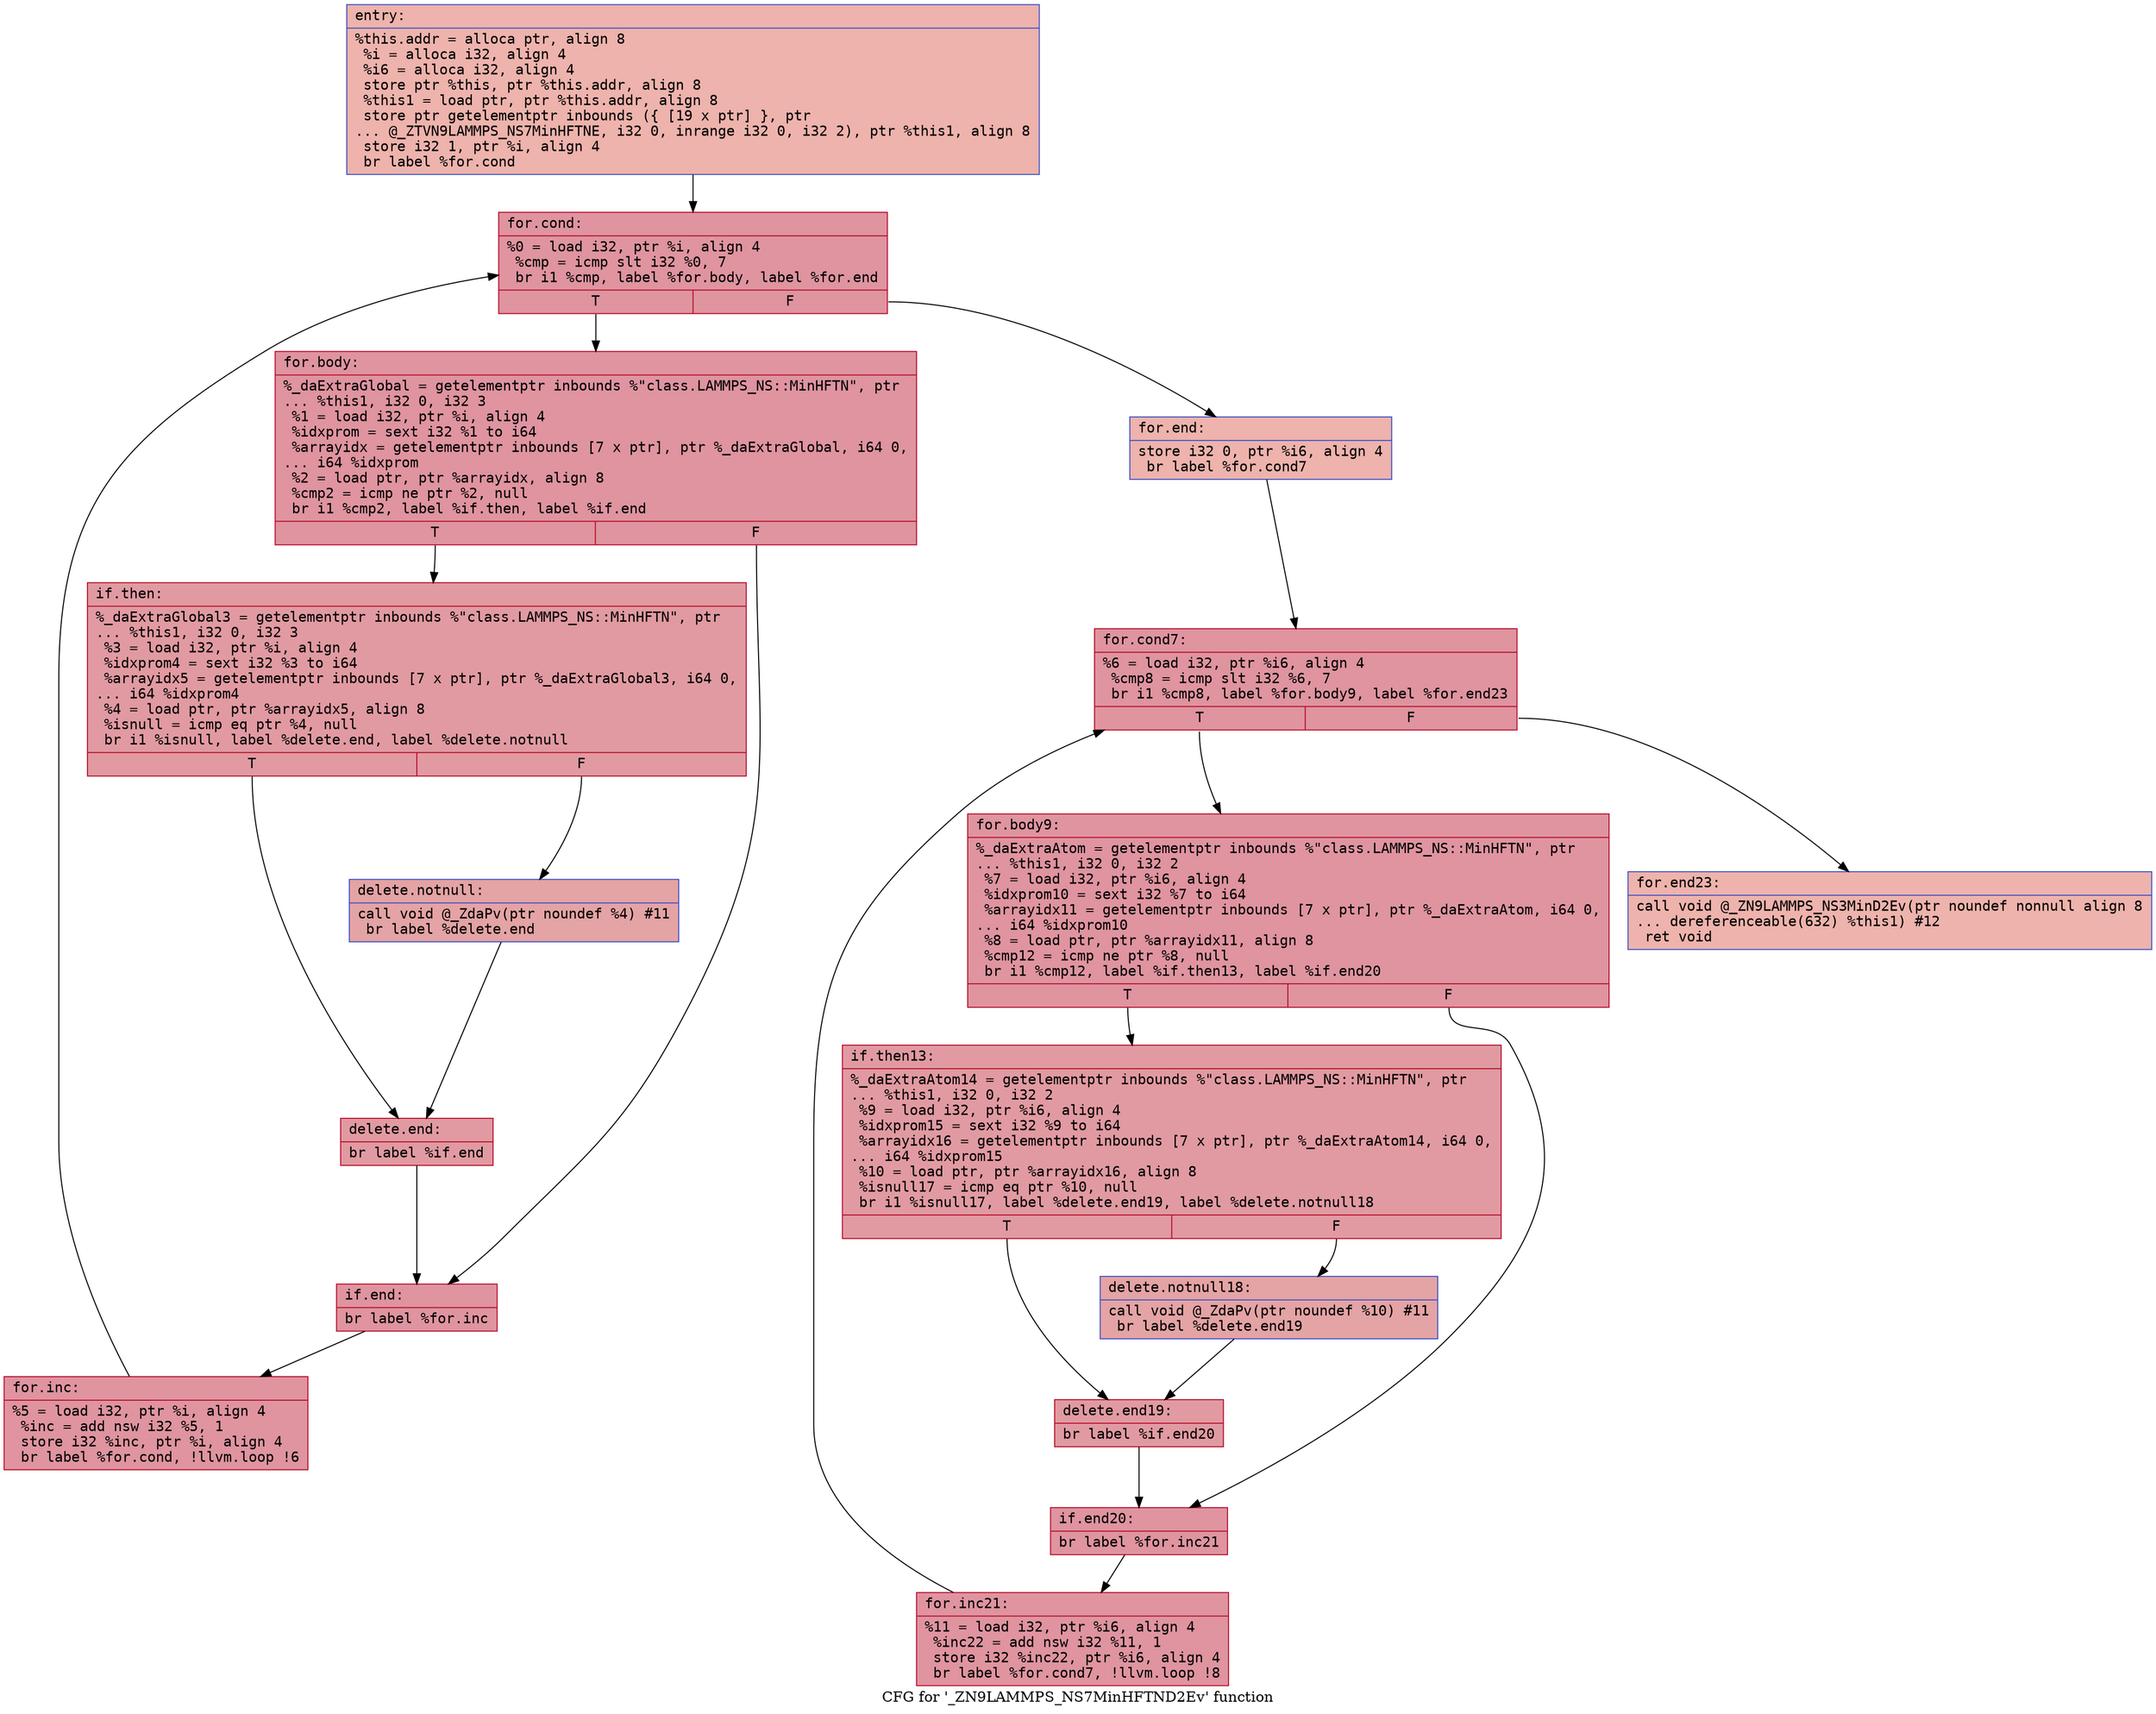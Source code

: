 digraph "CFG for '_ZN9LAMMPS_NS7MinHFTND2Ev' function" {
	label="CFG for '_ZN9LAMMPS_NS7MinHFTND2Ev' function";

	Node0x556e84461fd0 [shape=record,color="#3d50c3ff", style=filled, fillcolor="#d6524470" fontname="Courier",label="{entry:\l|  %this.addr = alloca ptr, align 8\l  %i = alloca i32, align 4\l  %i6 = alloca i32, align 4\l  store ptr %this, ptr %this.addr, align 8\l  %this1 = load ptr, ptr %this.addr, align 8\l  store ptr getelementptr inbounds (\{ [19 x ptr] \}, ptr\l... @_ZTVN9LAMMPS_NS7MinHFTNE, i32 0, inrange i32 0, i32 2), ptr %this1, align 8\l  store i32 1, ptr %i, align 4\l  br label %for.cond\l}"];
	Node0x556e84461fd0 -> Node0x556e844623a0[tooltip="entry -> for.cond\nProbability 100.00%" ];
	Node0x556e844623a0 [shape=record,color="#b70d28ff", style=filled, fillcolor="#b70d2870" fontname="Courier",label="{for.cond:\l|  %0 = load i32, ptr %i, align 4\l  %cmp = icmp slt i32 %0, 7\l  br i1 %cmp, label %for.body, label %for.end\l|{<s0>T|<s1>F}}"];
	Node0x556e844623a0:s0 -> Node0x556e84462590[tooltip="for.cond -> for.body\nProbability 96.88%" ];
	Node0x556e844623a0:s1 -> Node0x556e844625e0[tooltip="for.cond -> for.end\nProbability 3.12%" ];
	Node0x556e84462590 [shape=record,color="#b70d28ff", style=filled, fillcolor="#b70d2870" fontname="Courier",label="{for.body:\l|  %_daExtraGlobal = getelementptr inbounds %\"class.LAMMPS_NS::MinHFTN\", ptr\l... %this1, i32 0, i32 3\l  %1 = load i32, ptr %i, align 4\l  %idxprom = sext i32 %1 to i64\l  %arrayidx = getelementptr inbounds [7 x ptr], ptr %_daExtraGlobal, i64 0,\l... i64 %idxprom\l  %2 = load ptr, ptr %arrayidx, align 8\l  %cmp2 = icmp ne ptr %2, null\l  br i1 %cmp2, label %if.then, label %if.end\l|{<s0>T|<s1>F}}"];
	Node0x556e84462590:s0 -> Node0x556e84462c20[tooltip="for.body -> if.then\nProbability 62.50%" ];
	Node0x556e84462590:s1 -> Node0x556e84462c70[tooltip="for.body -> if.end\nProbability 37.50%" ];
	Node0x556e84462c20 [shape=record,color="#b70d28ff", style=filled, fillcolor="#bb1b2c70" fontname="Courier",label="{if.then:\l|  %_daExtraGlobal3 = getelementptr inbounds %\"class.LAMMPS_NS::MinHFTN\", ptr\l... %this1, i32 0, i32 3\l  %3 = load i32, ptr %i, align 4\l  %idxprom4 = sext i32 %3 to i64\l  %arrayidx5 = getelementptr inbounds [7 x ptr], ptr %_daExtraGlobal3, i64 0,\l... i64 %idxprom4\l  %4 = load ptr, ptr %arrayidx5, align 8\l  %isnull = icmp eq ptr %4, null\l  br i1 %isnull, label %delete.end, label %delete.notnull\l|{<s0>T|<s1>F}}"];
	Node0x556e84462c20:s0 -> Node0x556e844631a0[tooltip="if.then -> delete.end\nProbability 37.50%" ];
	Node0x556e84462c20:s1 -> Node0x556e84463220[tooltip="if.then -> delete.notnull\nProbability 62.50%" ];
	Node0x556e84463220 [shape=record,color="#3d50c3ff", style=filled, fillcolor="#c32e3170" fontname="Courier",label="{delete.notnull:\l|  call void @_ZdaPv(ptr noundef %4) #11\l  br label %delete.end\l}"];
	Node0x556e84463220 -> Node0x556e844631a0[tooltip="delete.notnull -> delete.end\nProbability 100.00%" ];
	Node0x556e844631a0 [shape=record,color="#b70d28ff", style=filled, fillcolor="#bb1b2c70" fontname="Courier",label="{delete.end:\l|  br label %if.end\l}"];
	Node0x556e844631a0 -> Node0x556e84462c70[tooltip="delete.end -> if.end\nProbability 100.00%" ];
	Node0x556e84462c70 [shape=record,color="#b70d28ff", style=filled, fillcolor="#b70d2870" fontname="Courier",label="{if.end:\l|  br label %for.inc\l}"];
	Node0x556e84462c70 -> Node0x556e84463640[tooltip="if.end -> for.inc\nProbability 100.00%" ];
	Node0x556e84463640 [shape=record,color="#b70d28ff", style=filled, fillcolor="#b70d2870" fontname="Courier",label="{for.inc:\l|  %5 = load i32, ptr %i, align 4\l  %inc = add nsw i32 %5, 1\l  store i32 %inc, ptr %i, align 4\l  br label %for.cond, !llvm.loop !6\l}"];
	Node0x556e84463640 -> Node0x556e844623a0[tooltip="for.inc -> for.cond\nProbability 100.00%" ];
	Node0x556e844625e0 [shape=record,color="#3d50c3ff", style=filled, fillcolor="#d6524470" fontname="Courier",label="{for.end:\l|  store i32 0, ptr %i6, align 4\l  br label %for.cond7\l}"];
	Node0x556e844625e0 -> Node0x556e84463b30[tooltip="for.end -> for.cond7\nProbability 100.00%" ];
	Node0x556e84463b30 [shape=record,color="#b70d28ff", style=filled, fillcolor="#b70d2870" fontname="Courier",label="{for.cond7:\l|  %6 = load i32, ptr %i6, align 4\l  %cmp8 = icmp slt i32 %6, 7\l  br i1 %cmp8, label %for.body9, label %for.end23\l|{<s0>T|<s1>F}}"];
	Node0x556e84463b30:s0 -> Node0x556e84464070[tooltip="for.cond7 -> for.body9\nProbability 96.88%" ];
	Node0x556e84463b30:s1 -> Node0x556e844640f0[tooltip="for.cond7 -> for.end23\nProbability 3.12%" ];
	Node0x556e84464070 [shape=record,color="#b70d28ff", style=filled, fillcolor="#b70d2870" fontname="Courier",label="{for.body9:\l|  %_daExtraAtom = getelementptr inbounds %\"class.LAMMPS_NS::MinHFTN\", ptr\l... %this1, i32 0, i32 2\l  %7 = load i32, ptr %i6, align 4\l  %idxprom10 = sext i32 %7 to i64\l  %arrayidx11 = getelementptr inbounds [7 x ptr], ptr %_daExtraAtom, i64 0,\l... i64 %idxprom10\l  %8 = load ptr, ptr %arrayidx11, align 8\l  %cmp12 = icmp ne ptr %8, null\l  br i1 %cmp12, label %if.then13, label %if.end20\l|{<s0>T|<s1>F}}"];
	Node0x556e84464070:s0 -> Node0x556e84464650[tooltip="for.body9 -> if.then13\nProbability 62.50%" ];
	Node0x556e84464070:s1 -> Node0x556e844646d0[tooltip="for.body9 -> if.end20\nProbability 37.50%" ];
	Node0x556e84464650 [shape=record,color="#b70d28ff", style=filled, fillcolor="#bb1b2c70" fontname="Courier",label="{if.then13:\l|  %_daExtraAtom14 = getelementptr inbounds %\"class.LAMMPS_NS::MinHFTN\", ptr\l... %this1, i32 0, i32 2\l  %9 = load i32, ptr %i6, align 4\l  %idxprom15 = sext i32 %9 to i64\l  %arrayidx16 = getelementptr inbounds [7 x ptr], ptr %_daExtraAtom14, i64 0,\l... i64 %idxprom15\l  %10 = load ptr, ptr %arrayidx16, align 8\l  %isnull17 = icmp eq ptr %10, null\l  br i1 %isnull17, label %delete.end19, label %delete.notnull18\l|{<s0>T|<s1>F}}"];
	Node0x556e84464650:s0 -> Node0x556e84460440[tooltip="if.then13 -> delete.end19\nProbability 37.50%" ];
	Node0x556e84464650:s1 -> Node0x556e844604f0[tooltip="if.then13 -> delete.notnull18\nProbability 62.50%" ];
	Node0x556e844604f0 [shape=record,color="#3d50c3ff", style=filled, fillcolor="#c32e3170" fontname="Courier",label="{delete.notnull18:\l|  call void @_ZdaPv(ptr noundef %10) #11\l  br label %delete.end19\l}"];
	Node0x556e844604f0 -> Node0x556e84460440[tooltip="delete.notnull18 -> delete.end19\nProbability 100.00%" ];
	Node0x556e84460440 [shape=record,color="#b70d28ff", style=filled, fillcolor="#bb1b2c70" fontname="Courier",label="{delete.end19:\l|  br label %if.end20\l}"];
	Node0x556e84460440 -> Node0x556e844646d0[tooltip="delete.end19 -> if.end20\nProbability 100.00%" ];
	Node0x556e844646d0 [shape=record,color="#b70d28ff", style=filled, fillcolor="#b70d2870" fontname="Courier",label="{if.end20:\l|  br label %for.inc21\l}"];
	Node0x556e844646d0 -> Node0x556e844608c0[tooltip="if.end20 -> for.inc21\nProbability 100.00%" ];
	Node0x556e844608c0 [shape=record,color="#b70d28ff", style=filled, fillcolor="#b70d2870" fontname="Courier",label="{for.inc21:\l|  %11 = load i32, ptr %i6, align 4\l  %inc22 = add nsw i32 %11, 1\l  store i32 %inc22, ptr %i6, align 4\l  br label %for.cond7, !llvm.loop !8\l}"];
	Node0x556e844608c0 -> Node0x556e84463b30[tooltip="for.inc21 -> for.cond7\nProbability 100.00%" ];
	Node0x556e844640f0 [shape=record,color="#3d50c3ff", style=filled, fillcolor="#d6524470" fontname="Courier",label="{for.end23:\l|  call void @_ZN9LAMMPS_NS3MinD2Ev(ptr noundef nonnull align 8\l... dereferenceable(632) %this1) #12\l  ret void\l}"];
}
